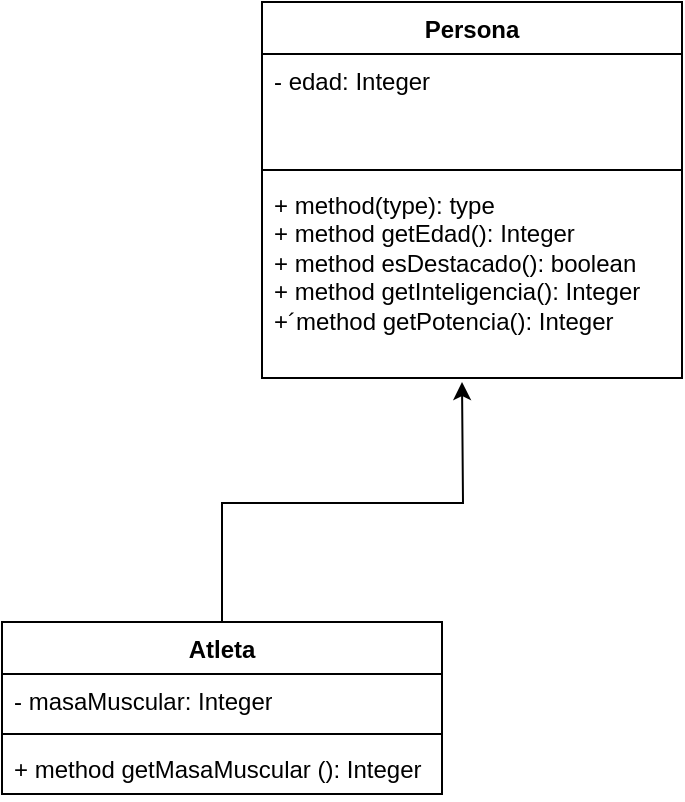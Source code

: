 <mxfile version="28.2.0">
  <diagram name="Página-1" id="LVxENaEav2FPMvkR2sTb">
    <mxGraphModel dx="1693" dy="473" grid="1" gridSize="10" guides="1" tooltips="1" connect="1" arrows="1" fold="1" page="1" pageScale="1" pageWidth="827" pageHeight="1169" math="0" shadow="0">
      <root>
        <mxCell id="0" />
        <mxCell id="1" parent="0" />
        <mxCell id="9sZPdOFYszLbej_9wSq5-4" value="Persona" style="swimlane;fontStyle=1;align=center;verticalAlign=top;childLayout=stackLayout;horizontal=1;startSize=26;horizontalStack=0;resizeParent=1;resizeParentMax=0;resizeLast=0;collapsible=1;marginBottom=0;whiteSpace=wrap;html=1;" vertex="1" parent="1">
          <mxGeometry x="100" y="70" width="210" height="188" as="geometry" />
        </mxCell>
        <mxCell id="9sZPdOFYszLbej_9wSq5-5" value="- edad: Integer&lt;div&gt;&lt;br&gt;&lt;/div&gt;" style="text;strokeColor=none;fillColor=none;align=left;verticalAlign=top;spacingLeft=4;spacingRight=4;overflow=hidden;rotatable=0;points=[[0,0.5],[1,0.5]];portConstraint=eastwest;whiteSpace=wrap;html=1;" vertex="1" parent="9sZPdOFYszLbej_9wSq5-4">
          <mxGeometry y="26" width="210" height="54" as="geometry" />
        </mxCell>
        <mxCell id="9sZPdOFYszLbej_9wSq5-6" value="" style="line;strokeWidth=1;fillColor=none;align=left;verticalAlign=middle;spacingTop=-1;spacingLeft=3;spacingRight=3;rotatable=0;labelPosition=right;points=[];portConstraint=eastwest;strokeColor=inherit;" vertex="1" parent="9sZPdOFYszLbej_9wSq5-4">
          <mxGeometry y="80" width="210" height="8" as="geometry" />
        </mxCell>
        <mxCell id="9sZPdOFYszLbej_9wSq5-7" value="+ method(type): type&lt;div&gt;+ method getEdad(): Integer&lt;/div&gt;&lt;div&gt;+ method esDestacado(): boolean&lt;/div&gt;&lt;div&gt;+ method getInteligencia(): Integer&lt;/div&gt;&lt;div&gt;+´method getPotencia(): Integer&lt;/div&gt;" style="text;strokeColor=none;fillColor=none;align=left;verticalAlign=top;spacingLeft=4;spacingRight=4;overflow=hidden;rotatable=0;points=[[0,0.5],[1,0.5]];portConstraint=eastwest;whiteSpace=wrap;html=1;" vertex="1" parent="9sZPdOFYszLbej_9wSq5-4">
          <mxGeometry y="88" width="210" height="100" as="geometry" />
        </mxCell>
        <mxCell id="9sZPdOFYszLbej_9wSq5-12" style="edgeStyle=orthogonalEdgeStyle;rounded=0;orthogonalLoop=1;jettySize=auto;html=1;exitX=0.5;exitY=0;exitDx=0;exitDy=0;" edge="1" parent="1" source="9sZPdOFYszLbej_9wSq5-8">
          <mxGeometry relative="1" as="geometry">
            <mxPoint x="200" y="260" as="targetPoint" />
          </mxGeometry>
        </mxCell>
        <mxCell id="9sZPdOFYszLbej_9wSq5-8" value="Atleta" style="swimlane;fontStyle=1;align=center;verticalAlign=top;childLayout=stackLayout;horizontal=1;startSize=26;horizontalStack=0;resizeParent=1;resizeParentMax=0;resizeLast=0;collapsible=1;marginBottom=0;whiteSpace=wrap;html=1;" vertex="1" parent="1">
          <mxGeometry x="-30" y="380" width="220" height="86" as="geometry" />
        </mxCell>
        <mxCell id="9sZPdOFYszLbej_9wSq5-9" value="- masaMuscular: Integer" style="text;strokeColor=none;fillColor=none;align=left;verticalAlign=top;spacingLeft=4;spacingRight=4;overflow=hidden;rotatable=0;points=[[0,0.5],[1,0.5]];portConstraint=eastwest;whiteSpace=wrap;html=1;" vertex="1" parent="9sZPdOFYszLbej_9wSq5-8">
          <mxGeometry y="26" width="220" height="26" as="geometry" />
        </mxCell>
        <mxCell id="9sZPdOFYszLbej_9wSq5-10" value="" style="line;strokeWidth=1;fillColor=none;align=left;verticalAlign=middle;spacingTop=-1;spacingLeft=3;spacingRight=3;rotatable=0;labelPosition=right;points=[];portConstraint=eastwest;strokeColor=inherit;" vertex="1" parent="9sZPdOFYszLbej_9wSq5-8">
          <mxGeometry y="52" width="220" height="8" as="geometry" />
        </mxCell>
        <mxCell id="9sZPdOFYszLbej_9wSq5-11" value="+ method getMasaMuscular (): Integer" style="text;strokeColor=none;fillColor=none;align=left;verticalAlign=top;spacingLeft=4;spacingRight=4;overflow=hidden;rotatable=0;points=[[0,0.5],[1,0.5]];portConstraint=eastwest;whiteSpace=wrap;html=1;" vertex="1" parent="9sZPdOFYszLbej_9wSq5-8">
          <mxGeometry y="60" width="220" height="26" as="geometry" />
        </mxCell>
      </root>
    </mxGraphModel>
  </diagram>
</mxfile>
